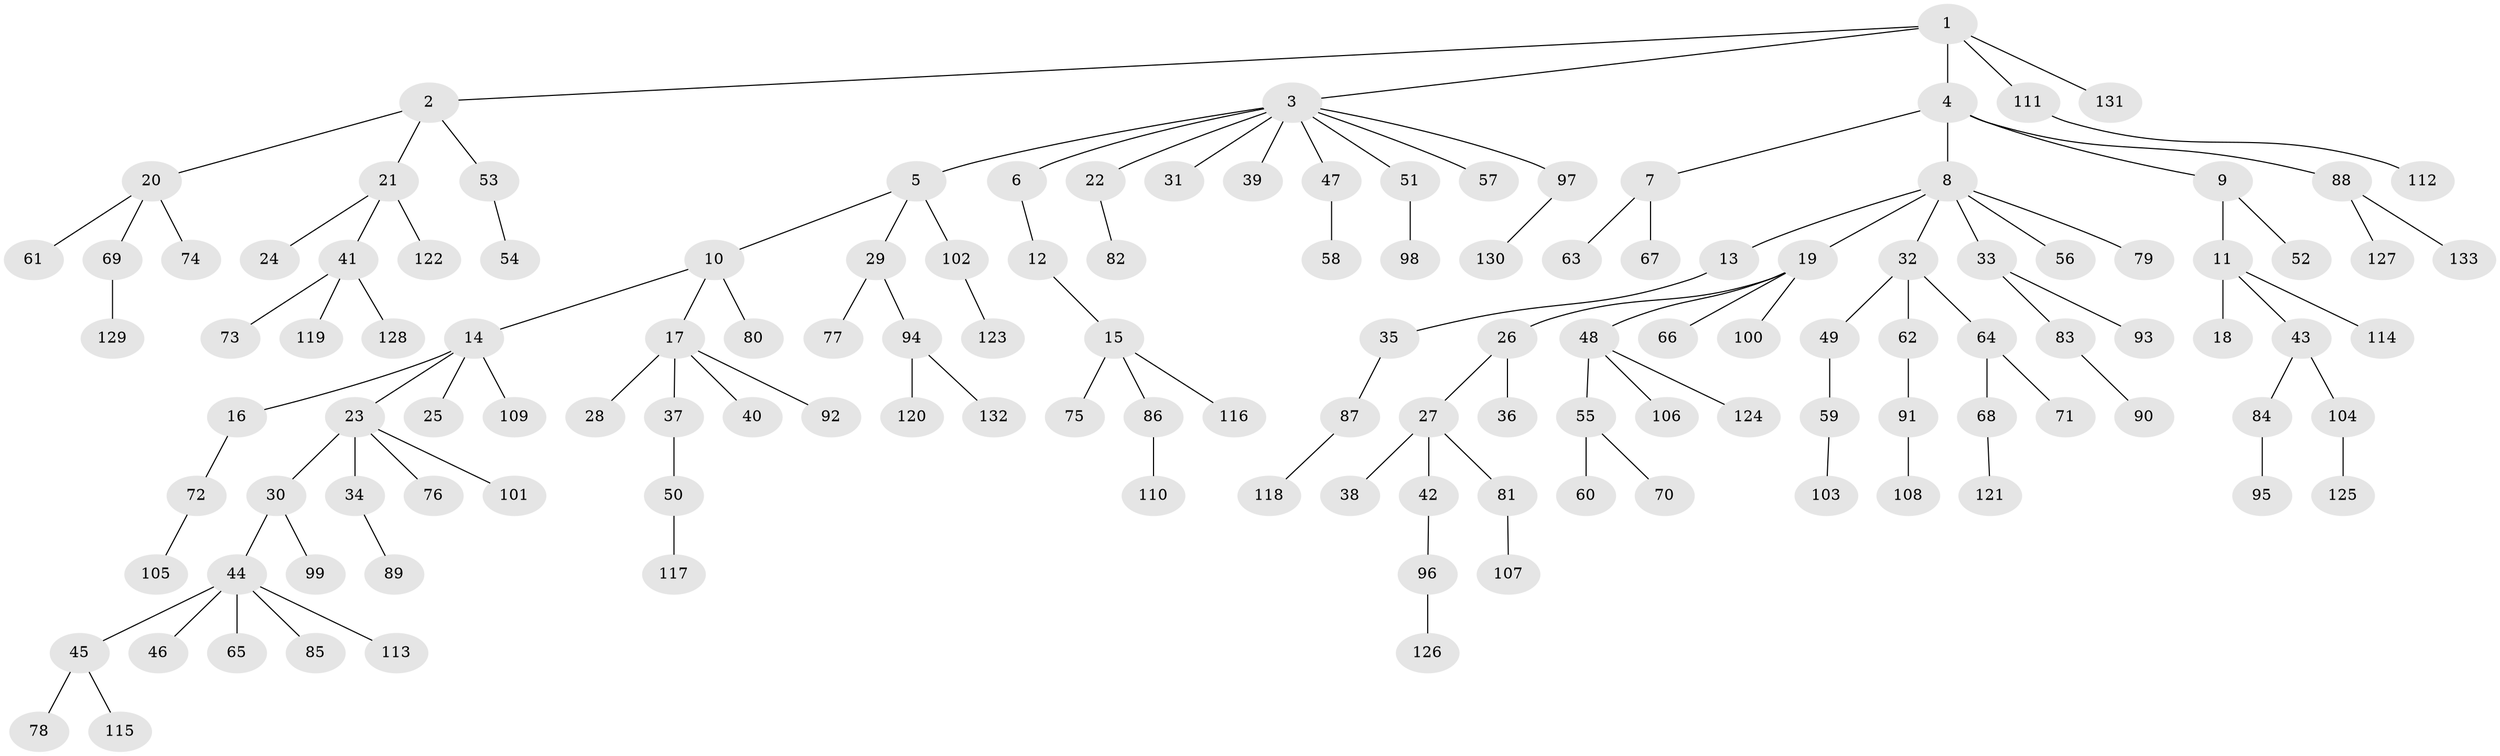 // coarse degree distribution, {10: 0.015151515151515152, 5: 0.09090909090909091, 3: 0.06060606060606061, 7: 0.015151515151515152, 4: 0.030303030303030304, 2: 0.16666666666666666, 1: 0.6212121212121212}
// Generated by graph-tools (version 1.1) at 2025/19/03/04/25 18:19:08]
// undirected, 133 vertices, 132 edges
graph export_dot {
graph [start="1"]
  node [color=gray90,style=filled];
  1;
  2;
  3;
  4;
  5;
  6;
  7;
  8;
  9;
  10;
  11;
  12;
  13;
  14;
  15;
  16;
  17;
  18;
  19;
  20;
  21;
  22;
  23;
  24;
  25;
  26;
  27;
  28;
  29;
  30;
  31;
  32;
  33;
  34;
  35;
  36;
  37;
  38;
  39;
  40;
  41;
  42;
  43;
  44;
  45;
  46;
  47;
  48;
  49;
  50;
  51;
  52;
  53;
  54;
  55;
  56;
  57;
  58;
  59;
  60;
  61;
  62;
  63;
  64;
  65;
  66;
  67;
  68;
  69;
  70;
  71;
  72;
  73;
  74;
  75;
  76;
  77;
  78;
  79;
  80;
  81;
  82;
  83;
  84;
  85;
  86;
  87;
  88;
  89;
  90;
  91;
  92;
  93;
  94;
  95;
  96;
  97;
  98;
  99;
  100;
  101;
  102;
  103;
  104;
  105;
  106;
  107;
  108;
  109;
  110;
  111;
  112;
  113;
  114;
  115;
  116;
  117;
  118;
  119;
  120;
  121;
  122;
  123;
  124;
  125;
  126;
  127;
  128;
  129;
  130;
  131;
  132;
  133;
  1 -- 2;
  1 -- 3;
  1 -- 4;
  1 -- 111;
  1 -- 131;
  2 -- 20;
  2 -- 21;
  2 -- 53;
  3 -- 5;
  3 -- 6;
  3 -- 22;
  3 -- 31;
  3 -- 39;
  3 -- 47;
  3 -- 51;
  3 -- 57;
  3 -- 97;
  4 -- 7;
  4 -- 8;
  4 -- 9;
  4 -- 88;
  5 -- 10;
  5 -- 29;
  5 -- 102;
  6 -- 12;
  7 -- 63;
  7 -- 67;
  8 -- 13;
  8 -- 19;
  8 -- 32;
  8 -- 33;
  8 -- 56;
  8 -- 79;
  9 -- 11;
  9 -- 52;
  10 -- 14;
  10 -- 17;
  10 -- 80;
  11 -- 18;
  11 -- 43;
  11 -- 114;
  12 -- 15;
  13 -- 35;
  14 -- 16;
  14 -- 23;
  14 -- 25;
  14 -- 109;
  15 -- 75;
  15 -- 86;
  15 -- 116;
  16 -- 72;
  17 -- 28;
  17 -- 37;
  17 -- 40;
  17 -- 92;
  19 -- 26;
  19 -- 48;
  19 -- 66;
  19 -- 100;
  20 -- 61;
  20 -- 69;
  20 -- 74;
  21 -- 24;
  21 -- 41;
  21 -- 122;
  22 -- 82;
  23 -- 30;
  23 -- 34;
  23 -- 76;
  23 -- 101;
  26 -- 27;
  26 -- 36;
  27 -- 38;
  27 -- 42;
  27 -- 81;
  29 -- 77;
  29 -- 94;
  30 -- 44;
  30 -- 99;
  32 -- 49;
  32 -- 62;
  32 -- 64;
  33 -- 83;
  33 -- 93;
  34 -- 89;
  35 -- 87;
  37 -- 50;
  41 -- 73;
  41 -- 119;
  41 -- 128;
  42 -- 96;
  43 -- 84;
  43 -- 104;
  44 -- 45;
  44 -- 46;
  44 -- 65;
  44 -- 85;
  44 -- 113;
  45 -- 78;
  45 -- 115;
  47 -- 58;
  48 -- 55;
  48 -- 106;
  48 -- 124;
  49 -- 59;
  50 -- 117;
  51 -- 98;
  53 -- 54;
  55 -- 60;
  55 -- 70;
  59 -- 103;
  62 -- 91;
  64 -- 68;
  64 -- 71;
  68 -- 121;
  69 -- 129;
  72 -- 105;
  81 -- 107;
  83 -- 90;
  84 -- 95;
  86 -- 110;
  87 -- 118;
  88 -- 127;
  88 -- 133;
  91 -- 108;
  94 -- 120;
  94 -- 132;
  96 -- 126;
  97 -- 130;
  102 -- 123;
  104 -- 125;
  111 -- 112;
}
